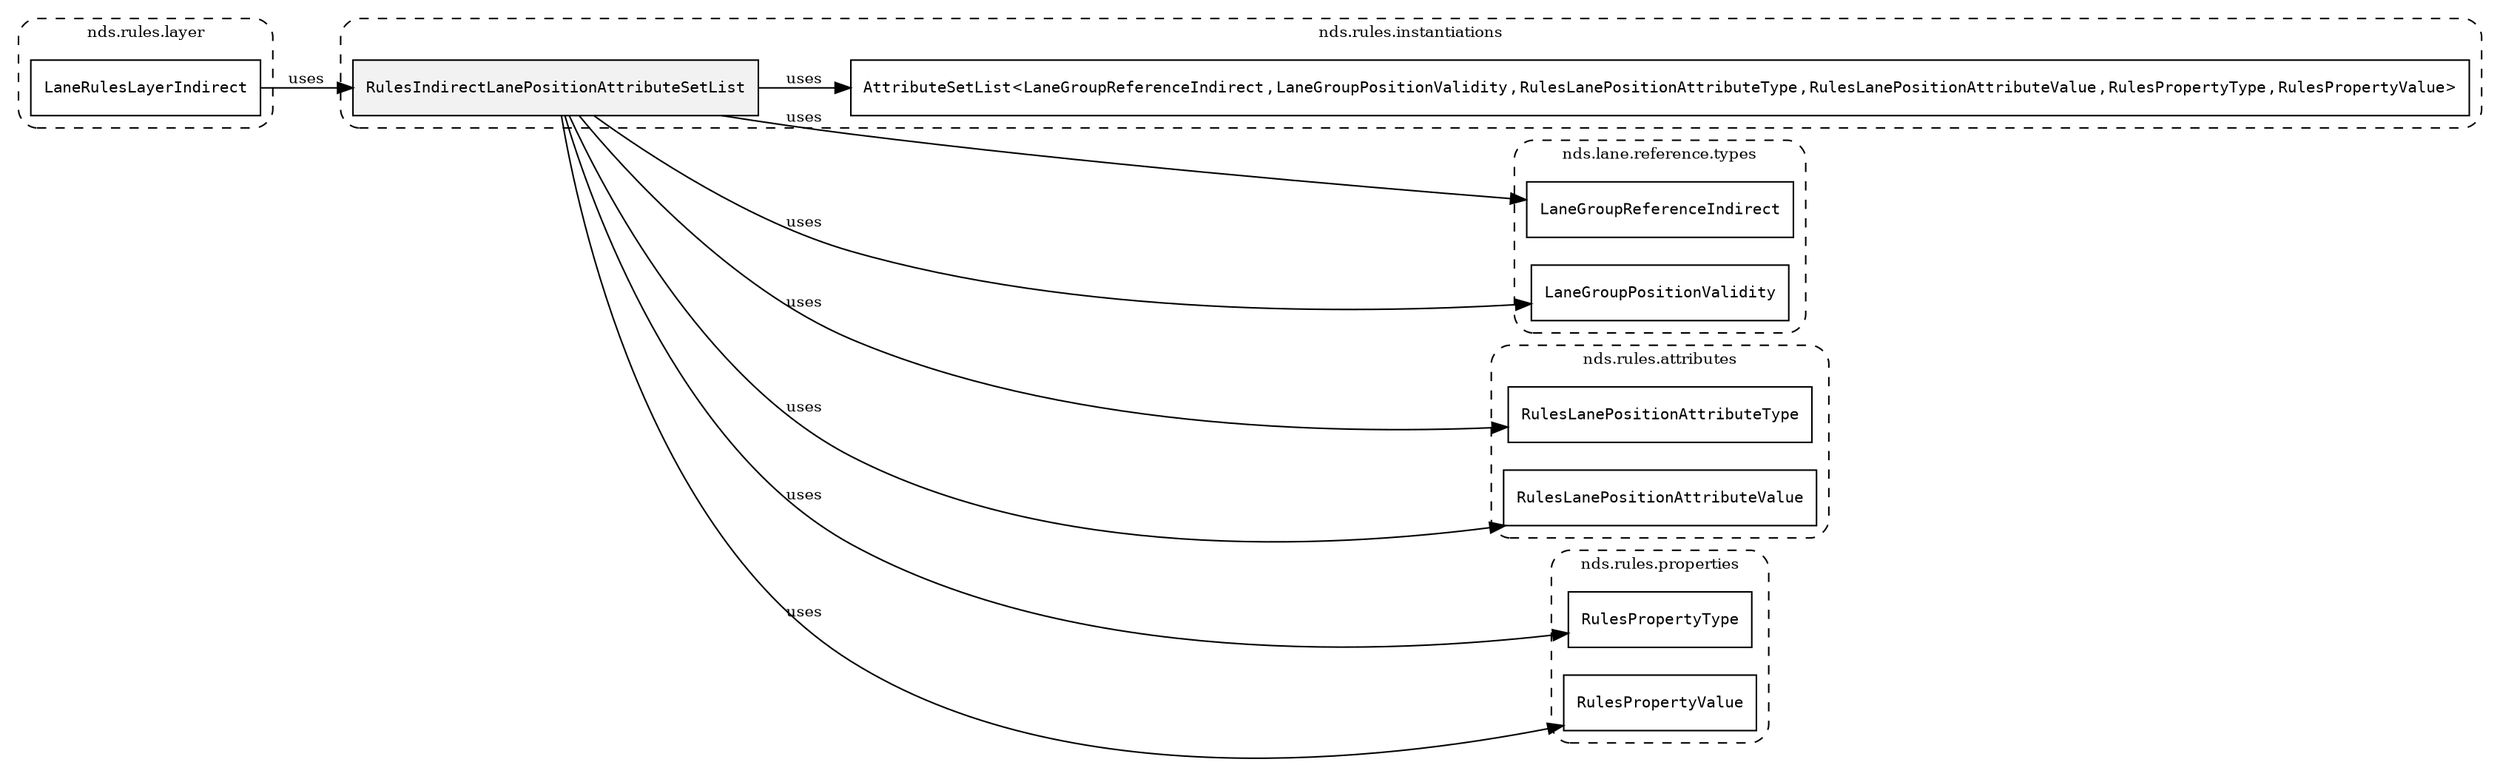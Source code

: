 /**
 * This dot file creates symbol collaboration diagram for RulesIndirectLanePositionAttributeSetList.
 */
digraph ZSERIO
{
    node [shape=box, fontsize=10];
    rankdir="LR";
    fontsize=10;
    tooltip="RulesIndirectLanePositionAttributeSetList collaboration diagram";

    subgraph "cluster_nds.rules.instantiations"
    {
        style="dashed, rounded";
        label="nds.rules.instantiations";
        tooltip="Package nds.rules.instantiations";
        href="../../../content/packages/nds.rules.instantiations.html#Package-nds-rules-instantiations";
        target="_parent";

        "RulesIndirectLanePositionAttributeSetList" [style="filled", fillcolor="#0000000D", target="_parent", label=<<font face="monospace"><table align="center" border="0" cellspacing="0" cellpadding="0"><tr><td href="../../../content/packages/nds.rules.instantiations.html#InstantiateType-RulesIndirectLanePositionAttributeSetList" title="InstantiateType defined in nds.rules.instantiations">RulesIndirectLanePositionAttributeSetList</td></tr></table></font>>];
        "AttributeSetList&lt;LaneGroupReferenceIndirect,LaneGroupPositionValidity,RulesLanePositionAttributeType,RulesLanePositionAttributeValue,RulesPropertyType,RulesPropertyValue&gt;" [target="_parent", label=<<font face="monospace"><table align="center" border="0" cellspacing="0" cellpadding="0"><tr><td href="../../../content/packages/nds.core.attributemap.html#Structure-AttributeSetList" title="Structure defined in nds.core.attributemap">AttributeSetList</td><td>&lt;</td><td><table align="center" border="0" cellspacing="0" cellpadding="0"><tr><td href="../../../content/packages/nds.lane.reference.types.html#Structure-LaneGroupReferenceIndirect" title="Structure defined in nds.lane.reference.types">LaneGroupReferenceIndirect</td></tr></table></td><td>,</td><td><table align="center" border="0" cellspacing="0" cellpadding="0"><tr><td href="../../../content/packages/nds.lane.reference.types.html#Structure-LaneGroupPositionValidity" title="Structure defined in nds.lane.reference.types">LaneGroupPositionValidity</td></tr></table></td><td>,</td><td><table align="center" border="0" cellspacing="0" cellpadding="0"><tr><td href="../../../content/packages/nds.rules.attributes.html#Enum-RulesLanePositionAttributeType" title="Enum defined in nds.rules.attributes">RulesLanePositionAttributeType</td></tr></table></td><td>,</td><td><table align="center" border="0" cellspacing="0" cellpadding="0"><tr><td href="../../../content/packages/nds.rules.attributes.html#Choice-RulesLanePositionAttributeValue" title="Choice defined in nds.rules.attributes">RulesLanePositionAttributeValue</td></tr></table></td><td>,</td><td><table align="center" border="0" cellspacing="0" cellpadding="0"><tr><td href="../../../content/packages/nds.rules.properties.html#Structure-RulesPropertyType" title="Structure defined in nds.rules.properties">RulesPropertyType</td></tr></table></td><td>,</td><td><table align="center" border="0" cellspacing="0" cellpadding="0"><tr><td href="../../../content/packages/nds.rules.properties.html#Structure-RulesPropertyValue" title="Structure defined in nds.rules.properties">RulesPropertyValue</td></tr></table></td><td>&gt;</td></tr></table></font>>];
    }

    subgraph "cluster_nds.lane.reference.types"
    {
        style="dashed, rounded";
        label="nds.lane.reference.types";
        tooltip="Package nds.lane.reference.types";
        href="../../../content/packages/nds.lane.reference.types.html#Package-nds-lane-reference-types";
        target="_parent";

        "LaneGroupReferenceIndirect" [target="_parent", label=<<font face="monospace"><table align="center" border="0" cellspacing="0" cellpadding="0"><tr><td href="../../../content/packages/nds.lane.reference.types.html#Structure-LaneGroupReferenceIndirect" title="Structure defined in nds.lane.reference.types">LaneGroupReferenceIndirect</td></tr></table></font>>];
        "LaneGroupPositionValidity" [target="_parent", label=<<font face="monospace"><table align="center" border="0" cellspacing="0" cellpadding="0"><tr><td href="../../../content/packages/nds.lane.reference.types.html#Structure-LaneGroupPositionValidity" title="Structure defined in nds.lane.reference.types">LaneGroupPositionValidity</td></tr></table></font>>];
    }

    subgraph "cluster_nds.rules.attributes"
    {
        style="dashed, rounded";
        label="nds.rules.attributes";
        tooltip="Package nds.rules.attributes";
        href="../../../content/packages/nds.rules.attributes.html#Package-nds-rules-attributes";
        target="_parent";

        "RulesLanePositionAttributeType" [target="_parent", label=<<font face="monospace"><table align="center" border="0" cellspacing="0" cellpadding="0"><tr><td href="../../../content/packages/nds.rules.attributes.html#Enum-RulesLanePositionAttributeType" title="Enum defined in nds.rules.attributes">RulesLanePositionAttributeType</td></tr></table></font>>];
        "RulesLanePositionAttributeValue" [target="_parent", label=<<font face="monospace"><table align="center" border="0" cellspacing="0" cellpadding="0"><tr><td href="../../../content/packages/nds.rules.attributes.html#Choice-RulesLanePositionAttributeValue" title="Choice defined in nds.rules.attributes">RulesLanePositionAttributeValue</td></tr></table></font>>];
    }

    subgraph "cluster_nds.rules.properties"
    {
        style="dashed, rounded";
        label="nds.rules.properties";
        tooltip="Package nds.rules.properties";
        href="../../../content/packages/nds.rules.properties.html#Package-nds-rules-properties";
        target="_parent";

        "RulesPropertyType" [target="_parent", label=<<font face="monospace"><table align="center" border="0" cellspacing="0" cellpadding="0"><tr><td href="../../../content/packages/nds.rules.properties.html#Structure-RulesPropertyType" title="Structure defined in nds.rules.properties">RulesPropertyType</td></tr></table></font>>];
        "RulesPropertyValue" [target="_parent", label=<<font face="monospace"><table align="center" border="0" cellspacing="0" cellpadding="0"><tr><td href="../../../content/packages/nds.rules.properties.html#Structure-RulesPropertyValue" title="Structure defined in nds.rules.properties">RulesPropertyValue</td></tr></table></font>>];
    }

    subgraph "cluster_nds.rules.layer"
    {
        style="dashed, rounded";
        label="nds.rules.layer";
        tooltip="Package nds.rules.layer";
        href="../../../content/packages/nds.rules.layer.html#Package-nds-rules-layer";
        target="_parent";

        "LaneRulesLayerIndirect" [target="_parent", label=<<font face="monospace"><table align="center" border="0" cellspacing="0" cellpadding="0"><tr><td href="../../../content/packages/nds.rules.layer.html#Structure-LaneRulesLayerIndirect" title="Structure defined in nds.rules.layer">LaneRulesLayerIndirect</td></tr></table></font>>];
    }

    "RulesIndirectLanePositionAttributeSetList" -> "AttributeSetList&lt;LaneGroupReferenceIndirect,LaneGroupPositionValidity,RulesLanePositionAttributeType,RulesLanePositionAttributeValue,RulesPropertyType,RulesPropertyValue&gt;" [label="uses", fontsize=10];
    "RulesIndirectLanePositionAttributeSetList" -> "LaneGroupReferenceIndirect" [label="uses", fontsize=10];
    "RulesIndirectLanePositionAttributeSetList" -> "LaneGroupPositionValidity" [label="uses", fontsize=10];
    "RulesIndirectLanePositionAttributeSetList" -> "RulesLanePositionAttributeType" [label="uses", fontsize=10];
    "RulesIndirectLanePositionAttributeSetList" -> "RulesLanePositionAttributeValue" [label="uses", fontsize=10];
    "RulesIndirectLanePositionAttributeSetList" -> "RulesPropertyType" [label="uses", fontsize=10];
    "RulesIndirectLanePositionAttributeSetList" -> "RulesPropertyValue" [label="uses", fontsize=10];
    "LaneRulesLayerIndirect" -> "RulesIndirectLanePositionAttributeSetList" [label="uses", fontsize=10];
}
